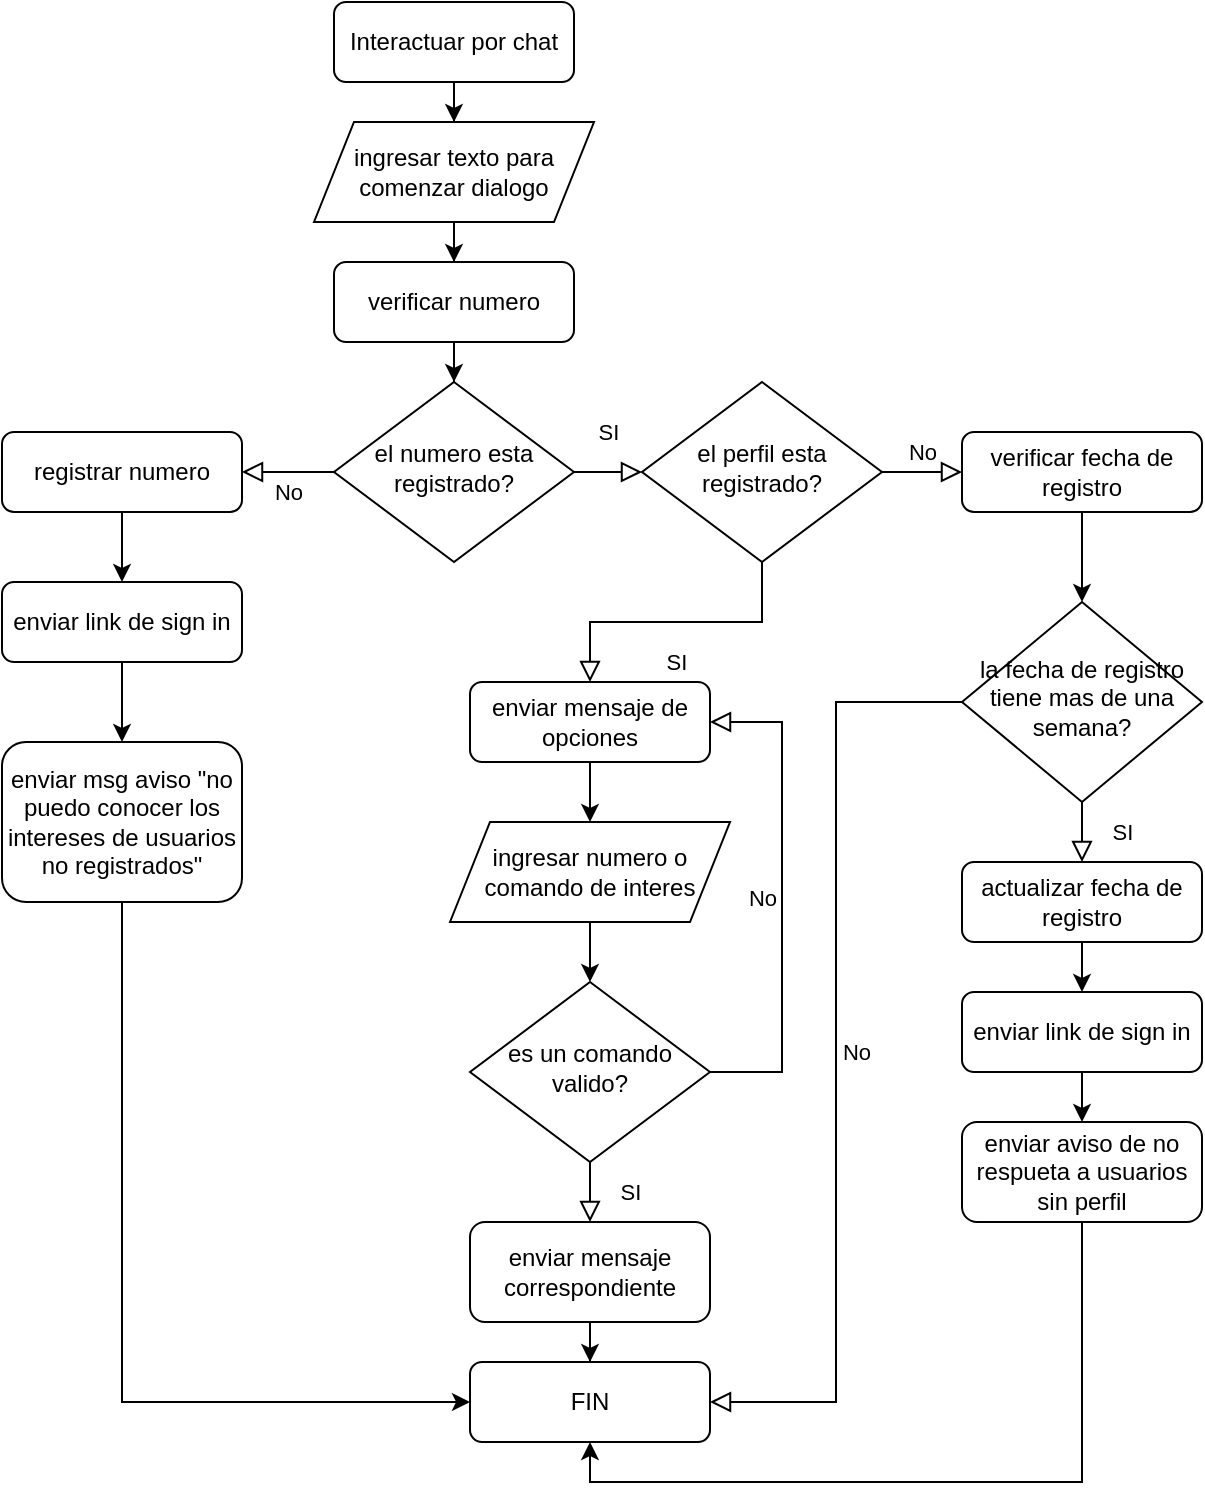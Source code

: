 <mxfile version="15.9.6" type="device" pages="3"><diagram id="C5RBs43oDa-KdzZeNtuy" name="chat"><mxGraphModel dx="1182" dy="695" grid="1" gridSize="10" guides="1" tooltips="1" connect="1" arrows="1" fold="1" page="1" pageScale="1" pageWidth="827" pageHeight="1169" math="0" shadow="0"><root><mxCell id="WIyWlLk6GJQsqaUBKTNV-0"/><mxCell id="WIyWlLk6GJQsqaUBKTNV-1" parent="WIyWlLk6GJQsqaUBKTNV-0"/><mxCell id="JQz_E6EP4pybUblZcGDn-50" style="edgeStyle=orthogonalEdgeStyle;rounded=0;orthogonalLoop=1;jettySize=auto;html=1;entryX=0.5;entryY=1;entryDx=0;entryDy=0;exitX=0.5;exitY=1;exitDx=0;exitDy=0;" parent="WIyWlLk6GJQsqaUBKTNV-1" source="WIyWlLk6GJQsqaUBKTNV-11" target="JQz_E6EP4pybUblZcGDn-60" edge="1"><mxGeometry relative="1" as="geometry"/></mxCell><mxCell id="WIyWlLk6GJQsqaUBKTNV-11" value="enviar aviso de no respueta a usuarios sin perfil" style="rounded=1;whiteSpace=wrap;html=1;fontSize=12;glass=0;strokeWidth=1;shadow=0;" parent="WIyWlLk6GJQsqaUBKTNV-1" vertex="1"><mxGeometry x="520" y="620" width="120" height="50" as="geometry"/></mxCell><mxCell id="JQz_E6EP4pybUblZcGDn-22" style="edgeStyle=orthogonalEdgeStyle;rounded=0;orthogonalLoop=1;jettySize=auto;html=1;entryX=0.5;entryY=0;entryDx=0;entryDy=0;" parent="WIyWlLk6GJQsqaUBKTNV-1" source="JQz_E6EP4pybUblZcGDn-20" target="JQz_E6EP4pybUblZcGDn-21" edge="1"><mxGeometry relative="1" as="geometry"/></mxCell><mxCell id="JQz_E6EP4pybUblZcGDn-20" value="Interactuar por chat" style="rounded=1;whiteSpace=wrap;html=1;fontSize=12;glass=0;strokeWidth=1;shadow=0;" parent="WIyWlLk6GJQsqaUBKTNV-1" vertex="1"><mxGeometry x="206" y="60" width="120" height="40" as="geometry"/></mxCell><mxCell id="JQz_E6EP4pybUblZcGDn-24" style="edgeStyle=orthogonalEdgeStyle;rounded=0;orthogonalLoop=1;jettySize=auto;html=1;entryX=0.5;entryY=0;entryDx=0;entryDy=0;" parent="WIyWlLk6GJQsqaUBKTNV-1" source="JQz_E6EP4pybUblZcGDn-21" target="JQz_E6EP4pybUblZcGDn-23" edge="1"><mxGeometry relative="1" as="geometry"/></mxCell><mxCell id="JQz_E6EP4pybUblZcGDn-21" value="ingresar texto para comenzar dialogo" style="shape=parallelogram;perimeter=parallelogramPerimeter;whiteSpace=wrap;html=1;fixedSize=1;" parent="WIyWlLk6GJQsqaUBKTNV-1" vertex="1"><mxGeometry x="196" y="120" width="140" height="50" as="geometry"/></mxCell><mxCell id="JQz_E6EP4pybUblZcGDn-27" style="edgeStyle=orthogonalEdgeStyle;rounded=0;orthogonalLoop=1;jettySize=auto;html=1;entryX=0.5;entryY=0;entryDx=0;entryDy=0;" parent="WIyWlLk6GJQsqaUBKTNV-1" source="JQz_E6EP4pybUblZcGDn-23" target="JQz_E6EP4pybUblZcGDn-26" edge="1"><mxGeometry relative="1" as="geometry"/></mxCell><mxCell id="JQz_E6EP4pybUblZcGDn-23" value="verificar numero" style="rounded=1;whiteSpace=wrap;html=1;fontSize=12;glass=0;strokeWidth=1;shadow=0;" parent="WIyWlLk6GJQsqaUBKTNV-1" vertex="1"><mxGeometry x="206" y="190" width="120" height="40" as="geometry"/></mxCell><mxCell id="JQz_E6EP4pybUblZcGDn-26" value="el numero esta registrado?" style="rhombus;whiteSpace=wrap;html=1;shadow=0;fontFamily=Helvetica;fontSize=12;align=center;strokeWidth=1;spacing=6;spacingTop=-4;" parent="WIyWlLk6GJQsqaUBKTNV-1" vertex="1"><mxGeometry x="206" y="250" width="120" height="90" as="geometry"/></mxCell><mxCell id="JQz_E6EP4pybUblZcGDn-28" value="No" style="edgeStyle=orthogonalEdgeStyle;rounded=0;html=1;jettySize=auto;orthogonalLoop=1;fontSize=11;endArrow=block;endFill=0;endSize=8;strokeWidth=1;shadow=0;labelBackgroundColor=none;exitX=0;exitY=0.5;exitDx=0;exitDy=0;entryX=1;entryY=0.5;entryDx=0;entryDy=0;" parent="WIyWlLk6GJQsqaUBKTNV-1" source="JQz_E6EP4pybUblZcGDn-26" target="JQz_E6EP4pybUblZcGDn-29" edge="1"><mxGeometry y="10" relative="1" as="geometry"><mxPoint as="offset"/><mxPoint x="76" y="294.58" as="sourcePoint"/><mxPoint x="171" y="294.58" as="targetPoint"/></mxGeometry></mxCell><mxCell id="JQz_E6EP4pybUblZcGDn-33" style="edgeStyle=orthogonalEdgeStyle;rounded=0;orthogonalLoop=1;jettySize=auto;html=1;entryX=0.5;entryY=0;entryDx=0;entryDy=0;" parent="WIyWlLk6GJQsqaUBKTNV-1" source="JQz_E6EP4pybUblZcGDn-29" target="JQz_E6EP4pybUblZcGDn-32" edge="1"><mxGeometry relative="1" as="geometry"/></mxCell><mxCell id="JQz_E6EP4pybUblZcGDn-29" value="registrar numero" style="rounded=1;whiteSpace=wrap;html=1;fontSize=12;glass=0;strokeWidth=1;shadow=0;" parent="WIyWlLk6GJQsqaUBKTNV-1" vertex="1"><mxGeometry x="40" y="275" width="120" height="40" as="geometry"/></mxCell><mxCell id="JQz_E6EP4pybUblZcGDn-30" value="SI" style="rounded=0;html=1;jettySize=auto;orthogonalLoop=1;fontSize=11;endArrow=block;endFill=0;endSize=8;strokeWidth=1;shadow=0;labelBackgroundColor=none;edgeStyle=orthogonalEdgeStyle;exitX=1;exitY=0.5;exitDx=0;exitDy=0;entryX=0;entryY=0.5;entryDx=0;entryDy=0;" parent="WIyWlLk6GJQsqaUBKTNV-1" source="JQz_E6EP4pybUblZcGDn-26" target="JQz_E6EP4pybUblZcGDn-34" edge="1"><mxGeometry y="20" relative="1" as="geometry"><mxPoint as="offset"/><mxPoint x="265.58" y="360" as="sourcePoint"/><mxPoint x="380" y="295" as="targetPoint"/></mxGeometry></mxCell><mxCell id="JQz_E6EP4pybUblZcGDn-53" style="edgeStyle=orthogonalEdgeStyle;rounded=0;orthogonalLoop=1;jettySize=auto;html=1;entryX=0.5;entryY=0;entryDx=0;entryDy=0;" parent="WIyWlLk6GJQsqaUBKTNV-1" source="JQz_E6EP4pybUblZcGDn-31" target="JQz_E6EP4pybUblZcGDn-52" edge="1"><mxGeometry relative="1" as="geometry"/></mxCell><mxCell id="JQz_E6EP4pybUblZcGDn-31" value="enviar mensaje de opciones" style="rounded=1;whiteSpace=wrap;html=1;fontSize=12;glass=0;strokeWidth=1;shadow=0;" parent="WIyWlLk6GJQsqaUBKTNV-1" vertex="1"><mxGeometry x="274" y="400" width="120" height="40" as="geometry"/></mxCell><mxCell id="JQz_E6EP4pybUblZcGDn-39" style="edgeStyle=orthogonalEdgeStyle;rounded=0;orthogonalLoop=1;jettySize=auto;html=1;exitX=0.5;exitY=1;exitDx=0;exitDy=0;entryX=0;entryY=0.5;entryDx=0;entryDy=0;" parent="WIyWlLk6GJQsqaUBKTNV-1" source="JQz_E6EP4pybUblZcGDn-45" target="JQz_E6EP4pybUblZcGDn-60" edge="1"><mxGeometry relative="1" as="geometry"><mxPoint x="100" y="550" as="targetPoint"/></mxGeometry></mxCell><mxCell id="JQz_E6EP4pybUblZcGDn-46" style="edgeStyle=orthogonalEdgeStyle;rounded=0;orthogonalLoop=1;jettySize=auto;html=1;entryX=0.5;entryY=0;entryDx=0;entryDy=0;" parent="WIyWlLk6GJQsqaUBKTNV-1" source="JQz_E6EP4pybUblZcGDn-32" target="JQz_E6EP4pybUblZcGDn-45" edge="1"><mxGeometry relative="1" as="geometry"/></mxCell><mxCell id="JQz_E6EP4pybUblZcGDn-32" value="enviar link de sign in" style="rounded=1;whiteSpace=wrap;html=1;fontSize=12;glass=0;strokeWidth=1;shadow=0;" parent="WIyWlLk6GJQsqaUBKTNV-1" vertex="1"><mxGeometry x="40" y="350" width="120" height="40" as="geometry"/></mxCell><mxCell id="JQz_E6EP4pybUblZcGDn-34" value="el perfil esta registrado?" style="rhombus;whiteSpace=wrap;html=1;shadow=0;fontFamily=Helvetica;fontSize=12;align=center;strokeWidth=1;spacing=6;spacingTop=-4;" parent="WIyWlLk6GJQsqaUBKTNV-1" vertex="1"><mxGeometry x="360" y="250" width="120" height="90" as="geometry"/></mxCell><mxCell id="JQz_E6EP4pybUblZcGDn-35" value="SI" style="rounded=0;html=1;jettySize=auto;orthogonalLoop=1;fontSize=11;endArrow=block;endFill=0;endSize=8;strokeWidth=1;shadow=0;labelBackgroundColor=none;edgeStyle=orthogonalEdgeStyle;exitX=0.5;exitY=1;exitDx=0;exitDy=0;entryX=0.5;entryY=0;entryDx=0;entryDy=0;" parent="WIyWlLk6GJQsqaUBKTNV-1" source="JQz_E6EP4pybUblZcGDn-34" target="JQz_E6EP4pybUblZcGDn-31" edge="1"><mxGeometry y="20" relative="1" as="geometry"><mxPoint as="offset"/><mxPoint x="336" y="305" as="sourcePoint"/><mxPoint x="420" y="390" as="targetPoint"/></mxGeometry></mxCell><mxCell id="JQz_E6EP4pybUblZcGDn-36" value="No" style="edgeStyle=orthogonalEdgeStyle;rounded=0;html=1;jettySize=auto;orthogonalLoop=1;fontSize=11;endArrow=block;endFill=0;endSize=8;strokeWidth=1;shadow=0;labelBackgroundColor=none;exitX=1;exitY=0.5;exitDx=0;exitDy=0;entryX=0;entryY=0.5;entryDx=0;entryDy=0;" parent="WIyWlLk6GJQsqaUBKTNV-1" source="JQz_E6EP4pybUblZcGDn-34" target="JQz_E6EP4pybUblZcGDn-37" edge="1"><mxGeometry y="10" relative="1" as="geometry"><mxPoint as="offset"/><mxPoint x="216" y="334" as="sourcePoint"/><mxPoint x="170" y="334" as="targetPoint"/></mxGeometry></mxCell><mxCell id="JQz_E6EP4pybUblZcGDn-41" style="edgeStyle=orthogonalEdgeStyle;rounded=0;orthogonalLoop=1;jettySize=auto;html=1;" parent="WIyWlLk6GJQsqaUBKTNV-1" source="JQz_E6EP4pybUblZcGDn-37" target="JQz_E6EP4pybUblZcGDn-40" edge="1"><mxGeometry relative="1" as="geometry"/></mxCell><mxCell id="JQz_E6EP4pybUblZcGDn-37" value="verificar fecha de registro" style="rounded=1;whiteSpace=wrap;html=1;fontSize=12;glass=0;strokeWidth=1;shadow=0;" parent="WIyWlLk6GJQsqaUBKTNV-1" vertex="1"><mxGeometry x="520" y="275" width="120" height="40" as="geometry"/></mxCell><mxCell id="JQz_E6EP4pybUblZcGDn-40" value="la fecha de registro tiene mas de una semana?" style="rhombus;whiteSpace=wrap;html=1;shadow=0;fontFamily=Helvetica;fontSize=12;align=center;strokeWidth=1;spacing=6;spacingTop=-4;" parent="WIyWlLk6GJQsqaUBKTNV-1" vertex="1"><mxGeometry x="520" y="360" width="120" height="100" as="geometry"/></mxCell><mxCell id="JQz_E6EP4pybUblZcGDn-42" value="SI" style="rounded=0;html=1;jettySize=auto;orthogonalLoop=1;fontSize=11;endArrow=block;endFill=0;endSize=8;strokeWidth=1;shadow=0;labelBackgroundColor=none;edgeStyle=orthogonalEdgeStyle;exitX=0.5;exitY=1;exitDx=0;exitDy=0;entryX=0.5;entryY=0;entryDx=0;entryDy=0;" parent="WIyWlLk6GJQsqaUBKTNV-1" source="JQz_E6EP4pybUblZcGDn-40" target="JQz_E6EP4pybUblZcGDn-47" edge="1"><mxGeometry y="20" relative="1" as="geometry"><mxPoint as="offset"/><mxPoint x="430" y="350" as="sourcePoint"/><mxPoint x="580" y="510" as="targetPoint"/></mxGeometry></mxCell><mxCell id="JQz_E6EP4pybUblZcGDn-43" value="No" style="edgeStyle=orthogonalEdgeStyle;rounded=0;html=1;jettySize=auto;orthogonalLoop=1;fontSize=11;endArrow=block;endFill=0;endSize=8;strokeWidth=1;shadow=0;labelBackgroundColor=none;exitX=0;exitY=0.5;exitDx=0;exitDy=0;entryX=1;entryY=0.5;entryDx=0;entryDy=0;" parent="WIyWlLk6GJQsqaUBKTNV-1" source="JQz_E6EP4pybUblZcGDn-40" target="JQz_E6EP4pybUblZcGDn-60" edge="1"><mxGeometry y="10" relative="1" as="geometry"><mxPoint as="offset"/><mxPoint x="490" y="305" as="sourcePoint"/><mxPoint x="680" y="410" as="targetPoint"/></mxGeometry></mxCell><mxCell id="JQz_E6EP4pybUblZcGDn-45" value="enviar msg aviso &quot;no puedo conocer los intereses de usuarios no registrados&quot;" style="rounded=1;whiteSpace=wrap;html=1;fontSize=12;glass=0;strokeWidth=1;shadow=0;" parent="WIyWlLk6GJQsqaUBKTNV-1" vertex="1"><mxGeometry x="40" y="430" width="120" height="80" as="geometry"/></mxCell><mxCell id="JQz_E6EP4pybUblZcGDn-49" style="edgeStyle=orthogonalEdgeStyle;rounded=0;orthogonalLoop=1;jettySize=auto;html=1;" parent="WIyWlLk6GJQsqaUBKTNV-1" source="JQz_E6EP4pybUblZcGDn-47" target="JQz_E6EP4pybUblZcGDn-48" edge="1"><mxGeometry relative="1" as="geometry"/></mxCell><mxCell id="JQz_E6EP4pybUblZcGDn-47" value="actualizar fecha de registro" style="rounded=1;whiteSpace=wrap;html=1;fontSize=12;glass=0;strokeWidth=1;shadow=0;" parent="WIyWlLk6GJQsqaUBKTNV-1" vertex="1"><mxGeometry x="520" y="490" width="120" height="40" as="geometry"/></mxCell><mxCell id="JQz_E6EP4pybUblZcGDn-51" style="edgeStyle=orthogonalEdgeStyle;rounded=0;orthogonalLoop=1;jettySize=auto;html=1;entryX=0.5;entryY=0;entryDx=0;entryDy=0;" parent="WIyWlLk6GJQsqaUBKTNV-1" source="JQz_E6EP4pybUblZcGDn-48" target="WIyWlLk6GJQsqaUBKTNV-11" edge="1"><mxGeometry relative="1" as="geometry"/></mxCell><mxCell id="JQz_E6EP4pybUblZcGDn-48" value="enviar link de sign in" style="rounded=1;whiteSpace=wrap;html=1;fontSize=12;glass=0;strokeWidth=1;shadow=0;" parent="WIyWlLk6GJQsqaUBKTNV-1" vertex="1"><mxGeometry x="520" y="555" width="120" height="40" as="geometry"/></mxCell><mxCell id="JQz_E6EP4pybUblZcGDn-55" style="edgeStyle=orthogonalEdgeStyle;rounded=0;orthogonalLoop=1;jettySize=auto;html=1;" parent="WIyWlLk6GJQsqaUBKTNV-1" source="JQz_E6EP4pybUblZcGDn-52" target="JQz_E6EP4pybUblZcGDn-54" edge="1"><mxGeometry relative="1" as="geometry"/></mxCell><mxCell id="JQz_E6EP4pybUblZcGDn-52" value="ingresar numero o comando de interes" style="shape=parallelogram;perimeter=parallelogramPerimeter;whiteSpace=wrap;html=1;fixedSize=1;" parent="WIyWlLk6GJQsqaUBKTNV-1" vertex="1"><mxGeometry x="264" y="470" width="140" height="50" as="geometry"/></mxCell><mxCell id="JQz_E6EP4pybUblZcGDn-54" value="es un comando valido?" style="rhombus;whiteSpace=wrap;html=1;shadow=0;fontFamily=Helvetica;fontSize=12;align=center;strokeWidth=1;spacing=6;spacingTop=-4;" parent="WIyWlLk6GJQsqaUBKTNV-1" vertex="1"><mxGeometry x="274" y="550" width="120" height="90" as="geometry"/></mxCell><mxCell id="JQz_E6EP4pybUblZcGDn-56" value="No" style="edgeStyle=orthogonalEdgeStyle;rounded=0;html=1;jettySize=auto;orthogonalLoop=1;fontSize=11;endArrow=block;endFill=0;endSize=8;strokeWidth=1;shadow=0;labelBackgroundColor=none;exitX=1;exitY=0.5;exitDx=0;exitDy=0;entryX=1;entryY=0.5;entryDx=0;entryDy=0;" parent="WIyWlLk6GJQsqaUBKTNV-1" source="JQz_E6EP4pybUblZcGDn-54" target="JQz_E6EP4pybUblZcGDn-31" edge="1"><mxGeometry y="10" relative="1" as="geometry"><mxPoint as="offset"/><mxPoint x="216" y="328" as="sourcePoint"/><mxPoint x="170" y="328" as="targetPoint"/><Array as="points"><mxPoint x="430" y="595"/><mxPoint x="430" y="420"/></Array></mxGeometry></mxCell><mxCell id="JQz_E6EP4pybUblZcGDn-57" value="SI" style="rounded=0;html=1;jettySize=auto;orthogonalLoop=1;fontSize=11;endArrow=block;endFill=0;endSize=8;strokeWidth=1;shadow=0;labelBackgroundColor=none;edgeStyle=orthogonalEdgeStyle;exitX=0.5;exitY=1;exitDx=0;exitDy=0;entryX=0.5;entryY=0;entryDx=0;entryDy=0;" parent="WIyWlLk6GJQsqaUBKTNV-1" source="JQz_E6EP4pybUblZcGDn-54" target="JQz_E6EP4pybUblZcGDn-59" edge="1"><mxGeometry y="20" relative="1" as="geometry"><mxPoint as="offset"/><mxPoint x="430" y="350" as="sourcePoint"/><mxPoint x="334" y="690" as="targetPoint"/></mxGeometry></mxCell><mxCell id="JQz_E6EP4pybUblZcGDn-61" style="edgeStyle=orthogonalEdgeStyle;rounded=0;orthogonalLoop=1;jettySize=auto;html=1;entryX=0.5;entryY=0;entryDx=0;entryDy=0;" parent="WIyWlLk6GJQsqaUBKTNV-1" source="JQz_E6EP4pybUblZcGDn-59" target="JQz_E6EP4pybUblZcGDn-60" edge="1"><mxGeometry relative="1" as="geometry"/></mxCell><mxCell id="JQz_E6EP4pybUblZcGDn-59" value="enviar mensaje correspondiente" style="rounded=1;whiteSpace=wrap;html=1;fontSize=12;glass=0;strokeWidth=1;shadow=0;" parent="WIyWlLk6GJQsqaUBKTNV-1" vertex="1"><mxGeometry x="274" y="670" width="120" height="50" as="geometry"/></mxCell><mxCell id="JQz_E6EP4pybUblZcGDn-60" value="FIN" style="rounded=1;whiteSpace=wrap;html=1;fontSize=12;glass=0;strokeWidth=1;shadow=0;" parent="WIyWlLk6GJQsqaUBKTNV-1" vertex="1"><mxGeometry x="274" y="740" width="120" height="40" as="geometry"/></mxCell></root></mxGraphModel></diagram><diagram id="MN5n-UvOEcXMvgMOB0qQ" name="perfil"><mxGraphModel dx="1182" dy="695" grid="1" gridSize="10" guides="1" tooltips="1" connect="1" arrows="1" fold="1" page="1" pageScale="1" pageWidth="850" pageHeight="1100" math="0" shadow="0"><root><mxCell id="SNz4aa1HkC8iW8frmJv5-0"/><mxCell id="SNz4aa1HkC8iW8frmJv5-1" parent="SNz4aa1HkC8iW8frmJv5-0"/><mxCell id="I3UCarELTmSz-bk4aqHE-1" style="edgeStyle=orthogonalEdgeStyle;rounded=0;orthogonalLoop=1;jettySize=auto;html=1;entryX=0.5;entryY=0;entryDx=0;entryDy=0;" edge="1" parent="SNz4aa1HkC8iW8frmJv5-1" source="TEXkL7Fxr_q0ZKXmwj_O-0" target="I3UCarELTmSz-bk4aqHE-0"><mxGeometry relative="1" as="geometry"/></mxCell><mxCell id="TEXkL7Fxr_q0ZKXmwj_O-0" value="Recibir notificaciones" style="rounded=1;whiteSpace=wrap;html=1;fontSize=12;glass=0;strokeWidth=1;shadow=0;" parent="SNz4aa1HkC8iW8frmJv5-1" vertex="1"><mxGeometry x="360" y="20" width="120" height="40" as="geometry"/></mxCell><mxCell id="I3UCarELTmSz-bk4aqHE-4" value="SI" style="edgeStyle=orthogonalEdgeStyle;rounded=0;orthogonalLoop=1;jettySize=auto;html=1;entryX=0;entryY=0.5;entryDx=0;entryDy=0;endArrow=block;endFill=0;" edge="1" parent="SNz4aa1HkC8iW8frmJv5-1" source="I3UCarELTmSz-bk4aqHE-0" target="I3UCarELTmSz-bk4aqHE-2"><mxGeometry relative="1" as="geometry"/></mxCell><mxCell id="I3UCarELTmSz-bk4aqHE-5" value="&lt;div&gt;NO&lt;/div&gt;" style="edgeStyle=orthogonalEdgeStyle;rounded=0;orthogonalLoop=1;jettySize=auto;html=1;entryX=0.5;entryY=0;entryDx=0;entryDy=0;endArrow=block;endFill=0;strokeColor=#000000;exitX=0.5;exitY=1;exitDx=0;exitDy=0;" edge="1" parent="SNz4aa1HkC8iW8frmJv5-1" source="I3UCarELTmSz-bk4aqHE-0" target="C1styGccCH8mI9IuLgOF-9"><mxGeometry relative="1" as="geometry"/></mxCell><mxCell id="I3UCarELTmSz-bk4aqHE-0" value="tiene intereses seleccionados?" style="rhombus;whiteSpace=wrap;html=1;" vertex="1" parent="SNz4aa1HkC8iW8frmJv5-1"><mxGeometry x="365" y="100" width="110" height="100" as="geometry"/></mxCell><mxCell id="C1styGccCH8mI9IuLgOF-1" style="edgeStyle=orthogonalEdgeStyle;rounded=0;orthogonalLoop=1;jettySize=auto;html=1;entryX=0.5;entryY=0;entryDx=0;entryDy=0;endArrow=block;endFill=0;strokeColor=#000000;" edge="1" parent="SNz4aa1HkC8iW8frmJv5-1" source="I3UCarELTmSz-bk4aqHE-2" target="C1styGccCH8mI9IuLgOF-0"><mxGeometry relative="1" as="geometry"/></mxCell><mxCell id="I3UCarELTmSz-bk4aqHE-2" value="verificar notificaciones a enviar" style="rounded=1;whiteSpace=wrap;html=1;fontSize=12;glass=0;strokeWidth=1;shadow=0;" vertex="1" parent="SNz4aa1HkC8iW8frmJv5-1"><mxGeometry x="560" y="130" width="120" height="40" as="geometry"/></mxCell><mxCell id="C1styGccCH8mI9IuLgOF-3" style="edgeStyle=orthogonalEdgeStyle;rounded=0;orthogonalLoop=1;jettySize=auto;html=1;entryX=0.5;entryY=0;entryDx=0;entryDy=0;endArrow=block;endFill=0;strokeColor=#000000;" edge="1" parent="SNz4aa1HkC8iW8frmJv5-1" source="C1styGccCH8mI9IuLgOF-0" target="C1styGccCH8mI9IuLgOF-4"><mxGeometry relative="1" as="geometry"><mxPoint x="620" y="270" as="targetPoint"/></mxGeometry></mxCell><mxCell id="C1styGccCH8mI9IuLgOF-0" value="comprobar horario actual" style="rounded=1;whiteSpace=wrap;html=1;fontSize=12;glass=0;strokeWidth=1;shadow=0;" vertex="1" parent="SNz4aa1HkC8iW8frmJv5-1"><mxGeometry x="560" y="200" width="120" height="40" as="geometry"/></mxCell><mxCell id="C1styGccCH8mI9IuLgOF-4" value="es horario para enviar msg?" style="rhombus;whiteSpace=wrap;html=1;" vertex="1" parent="SNz4aa1HkC8iW8frmJv5-1"><mxGeometry x="565" y="270" width="110" height="120" as="geometry"/></mxCell><mxCell id="C1styGccCH8mI9IuLgOF-6" value="&lt;div&gt;NO&lt;/div&gt;" style="edgeStyle=orthogonalEdgeStyle;rounded=0;orthogonalLoop=1;jettySize=auto;html=1;endArrow=block;endFill=0;strokeColor=#000000;exitX=1;exitY=0.5;exitDx=0;exitDy=0;entryX=1;entryY=0.5;entryDx=0;entryDy=0;" edge="1" parent="SNz4aa1HkC8iW8frmJv5-1" source="C1styGccCH8mI9IuLgOF-4" target="C1styGccCH8mI9IuLgOF-0"><mxGeometry relative="1" as="geometry"><mxPoint x="375" y="160" as="sourcePoint"/><mxPoint x="740" y="240" as="targetPoint"/><Array as="points"><mxPoint x="700" y="330"/><mxPoint x="700" y="220"/></Array></mxGeometry></mxCell><mxCell id="C1styGccCH8mI9IuLgOF-10" style="edgeStyle=orthogonalEdgeStyle;rounded=0;orthogonalLoop=1;jettySize=auto;html=1;entryX=1;entryY=0.5;entryDx=0;entryDy=0;endArrow=block;endFill=0;strokeColor=#000000;" edge="1" parent="SNz4aa1HkC8iW8frmJv5-1" source="C1styGccCH8mI9IuLgOF-8" target="C1styGccCH8mI9IuLgOF-9"><mxGeometry relative="1" as="geometry"/></mxCell><mxCell id="C1styGccCH8mI9IuLgOF-8" value="enviar msg con notificaciones" style="rounded=1;whiteSpace=wrap;html=1;fontSize=12;glass=0;strokeWidth=1;shadow=0;" vertex="1" parent="SNz4aa1HkC8iW8frmJv5-1"><mxGeometry x="560" y="440" width="120" height="40" as="geometry"/></mxCell><mxCell id="C1styGccCH8mI9IuLgOF-9" value="FIN" style="rounded=1;whiteSpace=wrap;html=1;fontSize=12;glass=0;strokeWidth=1;shadow=0;" vertex="1" parent="SNz4aa1HkC8iW8frmJv5-1"><mxGeometry x="360" y="440" width="120" height="40" as="geometry"/></mxCell><mxCell id="C1styGccCH8mI9IuLgOF-11" value="SI" style="edgeStyle=orthogonalEdgeStyle;rounded=0;orthogonalLoop=1;jettySize=auto;html=1;entryX=0.5;entryY=0;entryDx=0;entryDy=0;endArrow=block;endFill=0;exitX=0.5;exitY=1;exitDx=0;exitDy=0;" edge="1" parent="SNz4aa1HkC8iW8frmJv5-1" source="C1styGccCH8mI9IuLgOF-4" target="C1styGccCH8mI9IuLgOF-8"><mxGeometry relative="1" as="geometry"><mxPoint x="485" y="160" as="sourcePoint"/><mxPoint x="570" y="160" as="targetPoint"/></mxGeometry></mxCell></root></mxGraphModel></diagram><diagram id="u6Ze0awVNGjWfSZPX8Wc" name="sesion"><mxGraphModel dx="1182" dy="695" grid="1" gridSize="10" guides="1" tooltips="1" connect="1" arrows="1" fold="1" page="1" pageScale="1" pageWidth="850" pageHeight="1100" math="0" shadow="0"><root><mxCell id="3GhkDygFZenwyIhNJoTU-0"/><mxCell id="3GhkDygFZenwyIhNJoTU-1" parent="3GhkDygFZenwyIhNJoTU-0"/><mxCell id="eZ_MePQ2Zm1sDy6ZoxBj-0" value="" style="rounded=0;html=1;jettySize=auto;orthogonalLoop=1;fontSize=11;endArrow=block;endFill=0;endSize=8;strokeWidth=1;shadow=0;labelBackgroundColor=none;edgeStyle=orthogonalEdgeStyle;" parent="3GhkDygFZenwyIhNJoTU-1" source="eZ_MePQ2Zm1sDy6ZoxBj-1" target="eZ_MePQ2Zm1sDy6ZoxBj-4" edge="1"><mxGeometry relative="1" as="geometry"/></mxCell><mxCell id="eZ_MePQ2Zm1sDy6ZoxBj-1" value="Inicio de sesión" style="rounded=1;whiteSpace=wrap;html=1;fontSize=12;glass=0;strokeWidth=1;shadow=0;" parent="3GhkDygFZenwyIhNJoTU-1" vertex="1"><mxGeometry x="263" y="70" width="120" height="40" as="geometry"/></mxCell><mxCell id="eZ_MePQ2Zm1sDy6ZoxBj-2" value="SI" style="rounded=0;html=1;jettySize=auto;orthogonalLoop=1;fontSize=11;endArrow=block;endFill=0;endSize=8;strokeWidth=1;shadow=0;labelBackgroundColor=none;edgeStyle=orthogonalEdgeStyle;entryX=0.5;entryY=0;entryDx=0;entryDy=0;" parent="3GhkDygFZenwyIhNJoTU-1" source="eZ_MePQ2Zm1sDy6ZoxBj-4" target="eZ_MePQ2Zm1sDy6ZoxBj-13" edge="1"><mxGeometry y="20" relative="1" as="geometry"><mxPoint as="offset"/></mxGeometry></mxCell><mxCell id="eZ_MePQ2Zm1sDy6ZoxBj-3" value="No" style="edgeStyle=orthogonalEdgeStyle;rounded=0;html=1;jettySize=auto;orthogonalLoop=1;fontSize=11;endArrow=block;endFill=0;endSize=8;strokeWidth=1;shadow=0;labelBackgroundColor=none;" parent="3GhkDygFZenwyIhNJoTU-1" source="eZ_MePQ2Zm1sDy6ZoxBj-4" target="eZ_MePQ2Zm1sDy6ZoxBj-6" edge="1"><mxGeometry y="10" relative="1" as="geometry"><mxPoint as="offset"/></mxGeometry></mxCell><mxCell id="eZ_MePQ2Zm1sDy6ZoxBj-4" value="Tenes cuenta?" style="rhombus;whiteSpace=wrap;html=1;shadow=0;fontFamily=Helvetica;fontSize=12;align=center;strokeWidth=1;spacing=6;spacingTop=-4;" parent="3GhkDygFZenwyIhNJoTU-1" vertex="1"><mxGeometry x="273" y="150" width="100" height="80" as="geometry"/></mxCell><mxCell id="eZ_MePQ2Zm1sDy6ZoxBj-5" style="edgeStyle=orthogonalEdgeStyle;rounded=0;orthogonalLoop=1;jettySize=auto;html=1;entryX=0.5;entryY=0;entryDx=0;entryDy=0;" parent="3GhkDygFZenwyIhNJoTU-1" source="eZ_MePQ2Zm1sDy6ZoxBj-6" target="eZ_MePQ2Zm1sDy6ZoxBj-11" edge="1"><mxGeometry relative="1" as="geometry"><mxPoint x="598" y="190" as="targetPoint"/></mxGeometry></mxCell><mxCell id="eZ_MePQ2Zm1sDy6ZoxBj-6" value="redirigir a sign in" style="rounded=1;whiteSpace=wrap;html=1;fontSize=12;glass=0;strokeWidth=1;shadow=0;" parent="3GhkDygFZenwyIhNJoTU-1" vertex="1"><mxGeometry x="468" y="170" width="120" height="40" as="geometry"/></mxCell><mxCell id="eZ_MePQ2Zm1sDy6ZoxBj-7" value="Fin" style="rounded=1;whiteSpace=wrap;html=1;fontSize=12;glass=0;strokeWidth=1;shadow=0;" parent="3GhkDygFZenwyIhNJoTU-1" vertex="1"><mxGeometry x="398" y="590" width="120" height="40" as="geometry"/></mxCell><mxCell id="eZ_MePQ2Zm1sDy6ZoxBj-8" style="edgeStyle=orthogonalEdgeStyle;rounded=0;orthogonalLoop=1;jettySize=auto;html=1;entryX=0.5;entryY=0;entryDx=0;entryDy=0;" parent="3GhkDygFZenwyIhNJoTU-1" source="eZ_MePQ2Zm1sDy6ZoxBj-9" target="eZ_MePQ2Zm1sDy6ZoxBj-7" edge="1"><mxGeometry relative="1" as="geometry"/></mxCell><mxCell id="eZ_MePQ2Zm1sDy6ZoxBj-9" value="redirigir a perfil" style="rounded=1;whiteSpace=wrap;html=1;fontSize=12;glass=0;strokeWidth=1;shadow=0;" parent="3GhkDygFZenwyIhNJoTU-1" vertex="1"><mxGeometry x="398" y="515" width="120" height="40" as="geometry"/></mxCell><mxCell id="eZ_MePQ2Zm1sDy6ZoxBj-10" style="edgeStyle=orthogonalEdgeStyle;rounded=0;orthogonalLoop=1;jettySize=auto;html=1;entryX=0.5;entryY=0;entryDx=0;entryDy=0;" parent="3GhkDygFZenwyIhNJoTU-1" source="eZ_MePQ2Zm1sDy6ZoxBj-11" target="eZ_MePQ2Zm1sDy6ZoxBj-15" edge="1"><mxGeometry relative="1" as="geometry"/></mxCell><mxCell id="eZ_MePQ2Zm1sDy6ZoxBj-11" value="Completar datos de usuario&lt;br&gt;nombre de usuario - telefono - nombre - apellido - fecha de nacimiento" style="shape=parallelogram;perimeter=parallelogramPerimeter;whiteSpace=wrap;html=1;fixedSize=1;" parent="3GhkDygFZenwyIhNJoTU-1" vertex="1"><mxGeometry x="458" y="250" width="140" height="100" as="geometry"/></mxCell><mxCell id="eZ_MePQ2Zm1sDy6ZoxBj-12" style="edgeStyle=orthogonalEdgeStyle;rounded=0;orthogonalLoop=1;jettySize=auto;html=1;entryX=0.5;entryY=0;entryDx=0;entryDy=0;" parent="3GhkDygFZenwyIhNJoTU-1" source="eZ_MePQ2Zm1sDy6ZoxBj-13" target="eZ_MePQ2Zm1sDy6ZoxBj-17" edge="1"><mxGeometry relative="1" as="geometry"/></mxCell><mxCell id="eZ_MePQ2Zm1sDy6ZoxBj-13" value="redirigir a log in" style="rounded=1;whiteSpace=wrap;html=1;fontSize=12;glass=0;strokeWidth=1;shadow=0;" parent="3GhkDygFZenwyIhNJoTU-1" vertex="1"><mxGeometry x="263" y="290" width="120" height="40" as="geometry"/></mxCell><mxCell id="eZ_MePQ2Zm1sDy6ZoxBj-14" style="edgeStyle=orthogonalEdgeStyle;rounded=0;orthogonalLoop=1;jettySize=auto;html=1;entryX=0.5;entryY=0;entryDx=0;entryDy=0;" parent="3GhkDygFZenwyIhNJoTU-1" source="eZ_MePQ2Zm1sDy6ZoxBj-15" target="eZ_MePQ2Zm1sDy6ZoxBj-9" edge="1"><mxGeometry relative="1" as="geometry"/></mxCell><mxCell id="eZ_MePQ2Zm1sDy6ZoxBj-15" value="confirmar datos" style="rounded=1;whiteSpace=wrap;html=1;fontSize=12;glass=0;strokeWidth=1;shadow=0;" parent="3GhkDygFZenwyIhNJoTU-1" vertex="1"><mxGeometry x="398" y="440" width="120" height="40" as="geometry"/></mxCell><mxCell id="eZ_MePQ2Zm1sDy6ZoxBj-16" style="edgeStyle=orthogonalEdgeStyle;rounded=0;orthogonalLoop=1;jettySize=auto;html=1;entryX=0.5;entryY=0;entryDx=0;entryDy=0;" parent="3GhkDygFZenwyIhNJoTU-1" source="eZ_MePQ2Zm1sDy6ZoxBj-17" target="eZ_MePQ2Zm1sDy6ZoxBj-15" edge="1"><mxGeometry relative="1" as="geometry"/></mxCell><mxCell id="eZ_MePQ2Zm1sDy6ZoxBj-17" value="Completar datos de usuario&lt;br&gt;nombre de usuario - telefono" style="shape=parallelogram;perimeter=parallelogramPerimeter;whiteSpace=wrap;html=1;fixedSize=1;" parent="3GhkDygFZenwyIhNJoTU-1" vertex="1"><mxGeometry x="253" y="350" width="140" height="90" as="geometry"/></mxCell></root></mxGraphModel></diagram></mxfile>